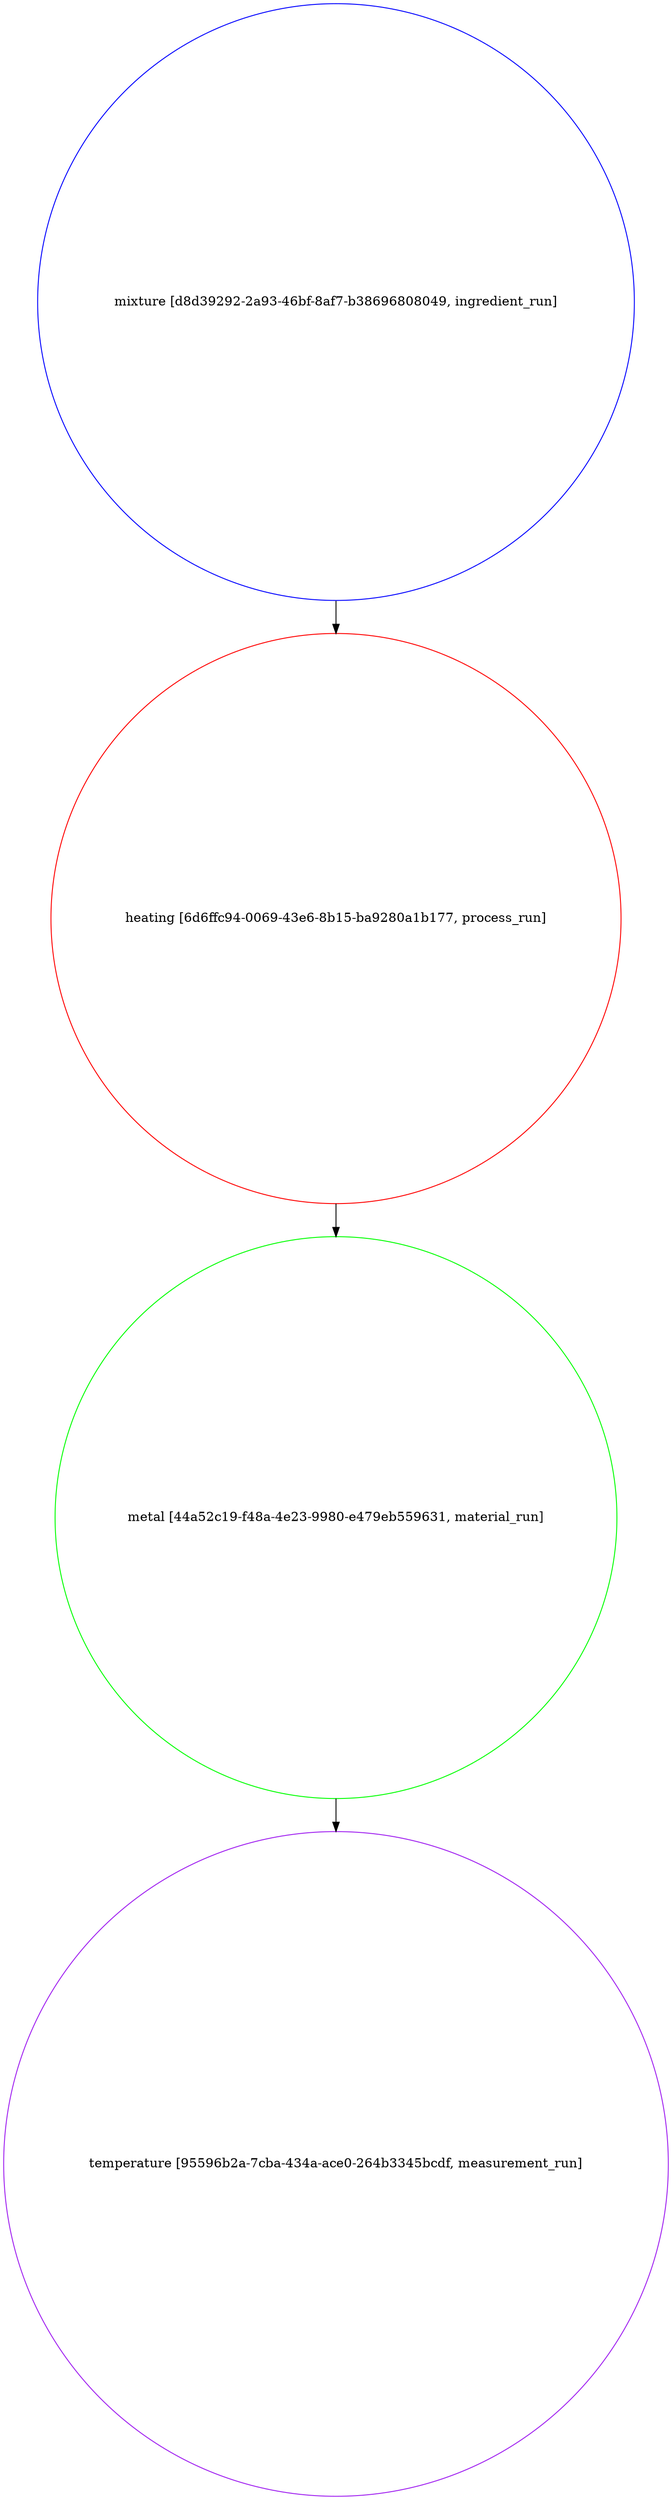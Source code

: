 strict digraph "2721bc5a-73c2-448b-aa2c-c28b87e5b2a1" {
	graph [bb="0,0,724.04,2715.6",
		name="2721bc5a-73c2-448b-aa2c-c28b87e5b2a1"
	];
	node [label="\N"];
	"mixture [d8d39292-2a93-46bf-8af7-b38696808049, ingredient_run]"	 [color=blue,
		height=9.027,
		object="{\"absolute_quantity\": null, \"file_links\": [], \"labels\": [], \"mass_fraction\": null, \"material\": null, \"name\": \"mixture\", \"notes\": \
null, \"number_fraction\": null, \"process\": {\"id\": \"6d6ffc94-0069-43e6-8b15-ba9280a1b177\", \"scope\": \"auto\", \"type\": \"link_by_uid\"}, \"\
spec\": {\"id\": \"c4960a80-1bef-4523-a1d6-6534014e8df9\", \"scope\": \"auto\", \"type\": \"link_by_uid\"}, \"tags\": [], \"type\": \"ingredient_run\", \"\
uids\": {\"auto\": \"d8d39292-2a93-46bf-8af7-b38696808049\"}, \"volume_fraction\": null}",
		pos="362.02,2390.6",
		shape=circle,
		type=ingredient_run,
		uuid="d8d39292-2a93-46bf-8af7-b38696808049",
		width=9.027];
	"heating [6d6ffc94-0069-43e6-8b15-ba9280a1b177, process_run]"	 [color=red,
		height=8.6298,
		object="{\"conditions\": [], \"file_links\": [], \"name\": \"heating\", \"notes\": null, \"parameters\": [], \"source\": null, \"spec\": {\"id\": \"9c29b677-e8ee-4533-8110-86160664cb0d\", \"\
scope\": \"auto\", \"type\": \"link_by_uid\"}, \"tags\": [], \"type\": \"process_run\", \"uids\": {\"auto\": \"6d6ffc94-0069-43e6-8b15-ba9280a1b177\"}}",
		pos="362.02,1719",
		shape=circle,
		type=process_run,
		uuid="6d6ffc94-0069-43e6-8b15-ba9280a1b177",
		width=8.6298];
	"mixture [d8d39292-2a93-46bf-8af7-b38696808049, ingredient_run]" -> "heating [6d6ffc94-0069-43e6-8b15-ba9280a1b177, process_run]"	 [pos="e,362.02,2029.7 362.02,2065.6 362.02,2057 362.02,2048.4 362.02,2039.8"];
	"metal [44a52c19-f48a-4e23-9980-e479eb559631, material_run]"	 [color=green,
		height=8.5034,
		object="{\"file_links\": [], \"name\": \"metal\", \"notes\": null, \"process\": {\"id\": \"6d6ffc94-0069-43e6-8b15-ba9280a1b177\", \"scope\": \"auto\", \"type\": \"\
link_by_uid\"}, \"sample_type\": \"unknown\", \"spec\": {\"id\": \"67dccd68-9954-465a-b441-cf7e3556b16c\", \"scope\": \"auto\", \"type\": \"link_by_\
uid\"}, \"tags\": [], \"type\": \"material_run\", \"uids\": {\"auto\": \"44a52c19-f48a-4e23-9980-e479eb559631\"}}",
		pos="362.02,1066.2",
		shape=circle,
		type=material_run,
		uuid="44a52c19-f48a-4e23-9980-e479eb559631",
		width=8.5034];
	"heating [6d6ffc94-0069-43e6-8b15-ba9280a1b177, process_run]" -> "metal [44a52c19-f48a-4e23-9980-e479eb559631, material_run]"	 [pos="e,362.02,1372.4 362.02,1407.9 362.02,1399.4 362.02,1391 362.02,1382.6"];
	"temperature [95596b2a-7cba-434a-ace0-264b3345bcdf, measurement_run]"	 [color=purple,
		height=10.056,
		object="{\"conditions\": [], \"file_links\": [], \"material\": {\"id\": \"44a52c19-f48a-4e23-9980-e479eb559631\", \"scope\": \"auto\", \"type\": \"link_by_\
uid\"}, \"name\": \"temperature\", \"notes\": null, \"parameters\": [], \"properties\": [], \"source\": null, \"spec\": {\"id\": \"54f9026c-dcf9-4338-ac7e-7728e6b1eef9\", \"\
scope\": \"auto\", \"type\": \"link_by_uid\"}, \"tags\": [], \"type\": \"measurement_run\", \"uids\": {\"auto\": \"95596b2a-7cba-434a-ace0-264b3345bcdf\"}}",
		pos="362.02,362.02",
		shape=circle,
		type=measurement_run,
		uuid="95596b2a-7cba-434a-ace0-264b3345bcdf",
		width=10.056];
	"metal [44a52c19-f48a-4e23-9980-e479eb559631, material_run]" -> "temperature [95596b2a-7cba-434a-ace0-264b3345bcdf, measurement_run]"	 [pos="e,362.02,724.11 362.02,759.87 362.02,751.34 362.02,742.78 362.02,734.19"];
}
